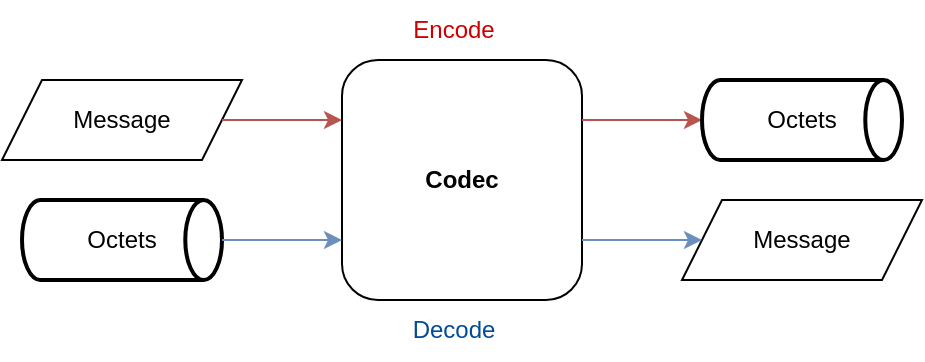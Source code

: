 <mxfile version="22.1.3" type="device">
  <diagram name="Page-1" id="Y1PgKkKqOuiKB9R01z3N">
    <mxGraphModel dx="2021" dy="677" grid="1" gridSize="10" guides="1" tooltips="1" connect="1" arrows="1" fold="1" page="1" pageScale="1" pageWidth="827" pageHeight="1169" math="0" shadow="0">
      <root>
        <mxCell id="0" />
        <mxCell id="1" parent="0" />
        <mxCell id="QYEQ8L-BjyYvuwJ0qG7Z-18" value="&lt;b&gt;Codec&lt;/b&gt;" style="rounded=1;whiteSpace=wrap;html=1;" parent="1" vertex="1">
          <mxGeometry x="-620" y="40" width="120" height="120" as="geometry" />
        </mxCell>
        <mxCell id="QYEQ8L-BjyYvuwJ0qG7Z-19" value="Message" style="shape=parallelogram;perimeter=parallelogramPerimeter;whiteSpace=wrap;html=1;fixedSize=1;" parent="1" vertex="1">
          <mxGeometry x="-790" y="50" width="120" height="40" as="geometry" />
        </mxCell>
        <mxCell id="QYEQ8L-BjyYvuwJ0qG7Z-20" value="" style="endArrow=classic;html=1;rounded=0;exitX=1;exitY=0.5;exitDx=0;exitDy=0;entryX=0;entryY=0.25;entryDx=0;entryDy=0;fillColor=#f8cecc;strokeColor=#b85450;" parent="1" source="QYEQ8L-BjyYvuwJ0qG7Z-19" target="QYEQ8L-BjyYvuwJ0qG7Z-18" edge="1">
          <mxGeometry width="50" height="50" relative="1" as="geometry">
            <mxPoint x="-516" y="-30" as="sourcePoint" />
            <mxPoint x="-466" y="-80" as="targetPoint" />
          </mxGeometry>
        </mxCell>
        <mxCell id="QYEQ8L-BjyYvuwJ0qG7Z-21" value="" style="endArrow=classic;html=1;rounded=0;exitX=1;exitY=0.25;exitDx=0;exitDy=0;entryX=0;entryY=0.5;entryDx=0;entryDy=0;entryPerimeter=0;fillColor=#f8cecc;strokeColor=#b85450;" parent="1" source="QYEQ8L-BjyYvuwJ0qG7Z-18" target="QYEQ8L-BjyYvuwJ0qG7Z-26" edge="1">
          <mxGeometry width="50" height="50" relative="1" as="geometry">
            <mxPoint x="-516" y="-30" as="sourcePoint" />
            <mxPoint x="-716" y="110" as="targetPoint" />
          </mxGeometry>
        </mxCell>
        <mxCell id="QYEQ8L-BjyYvuwJ0qG7Z-26" value="Octets" style="strokeWidth=2;html=1;shape=mxgraph.flowchart.direct_data;whiteSpace=wrap;" parent="1" vertex="1">
          <mxGeometry x="-440" y="50" width="100" height="40" as="geometry" />
        </mxCell>
        <mxCell id="QYEQ8L-BjyYvuwJ0qG7Z-32" value="Octets" style="strokeWidth=2;html=1;shape=mxgraph.flowchart.direct_data;whiteSpace=wrap;" parent="1" vertex="1">
          <mxGeometry x="-780" y="110" width="100" height="40" as="geometry" />
        </mxCell>
        <mxCell id="QYEQ8L-BjyYvuwJ0qG7Z-33" value="" style="endArrow=classic;html=1;rounded=0;fillColor=#dae8fc;strokeColor=#6c8ebf;entryX=0;entryY=0.75;entryDx=0;entryDy=0;exitX=1;exitY=0.5;exitDx=0;exitDy=0;exitPerimeter=0;" parent="1" source="QYEQ8L-BjyYvuwJ0qG7Z-32" target="QYEQ8L-BjyYvuwJ0qG7Z-18" edge="1">
          <mxGeometry width="50" height="50" relative="1" as="geometry">
            <mxPoint x="-670" y="100" as="sourcePoint" />
            <mxPoint x="-516" y="220" as="targetPoint" />
          </mxGeometry>
        </mxCell>
        <mxCell id="QYEQ8L-BjyYvuwJ0qG7Z-34" value="Message" style="shape=parallelogram;perimeter=parallelogramPerimeter;whiteSpace=wrap;html=1;fixedSize=1;" parent="1" vertex="1">
          <mxGeometry x="-450" y="110" width="120" height="40" as="geometry" />
        </mxCell>
        <mxCell id="QYEQ8L-BjyYvuwJ0qG7Z-35" value="" style="endArrow=classic;html=1;rounded=0;exitX=1;exitY=0.75;exitDx=0;exitDy=0;entryX=0;entryY=0.5;entryDx=0;entryDy=0;fillColor=#dae8fc;strokeColor=#6c8ebf;" parent="1" source="QYEQ8L-BjyYvuwJ0qG7Z-18" target="QYEQ8L-BjyYvuwJ0qG7Z-34" edge="1">
          <mxGeometry width="50" height="50" relative="1" as="geometry">
            <mxPoint x="-622" y="140" as="sourcePoint" />
            <mxPoint x="-726" y="140" as="targetPoint" />
          </mxGeometry>
        </mxCell>
        <mxCell id="QYEQ8L-BjyYvuwJ0qG7Z-36" value="Encode" style="text;html=1;strokeColor=none;fillColor=none;align=center;verticalAlign=middle;whiteSpace=wrap;rounded=0;fontColor=#CC0000;" parent="1" vertex="1">
          <mxGeometry x="-594" y="10" width="60" height="30" as="geometry" />
        </mxCell>
        <mxCell id="QYEQ8L-BjyYvuwJ0qG7Z-38" value="&lt;font style=&quot;&quot; color=&quot;#004c99&quot;&gt;Decode&lt;/font&gt;" style="text;html=1;strokeColor=none;fillColor=none;align=center;verticalAlign=middle;whiteSpace=wrap;rounded=0;fontColor=#CC0000;" parent="1" vertex="1">
          <mxGeometry x="-594" y="160" width="60" height="30" as="geometry" />
        </mxCell>
      </root>
    </mxGraphModel>
  </diagram>
</mxfile>
